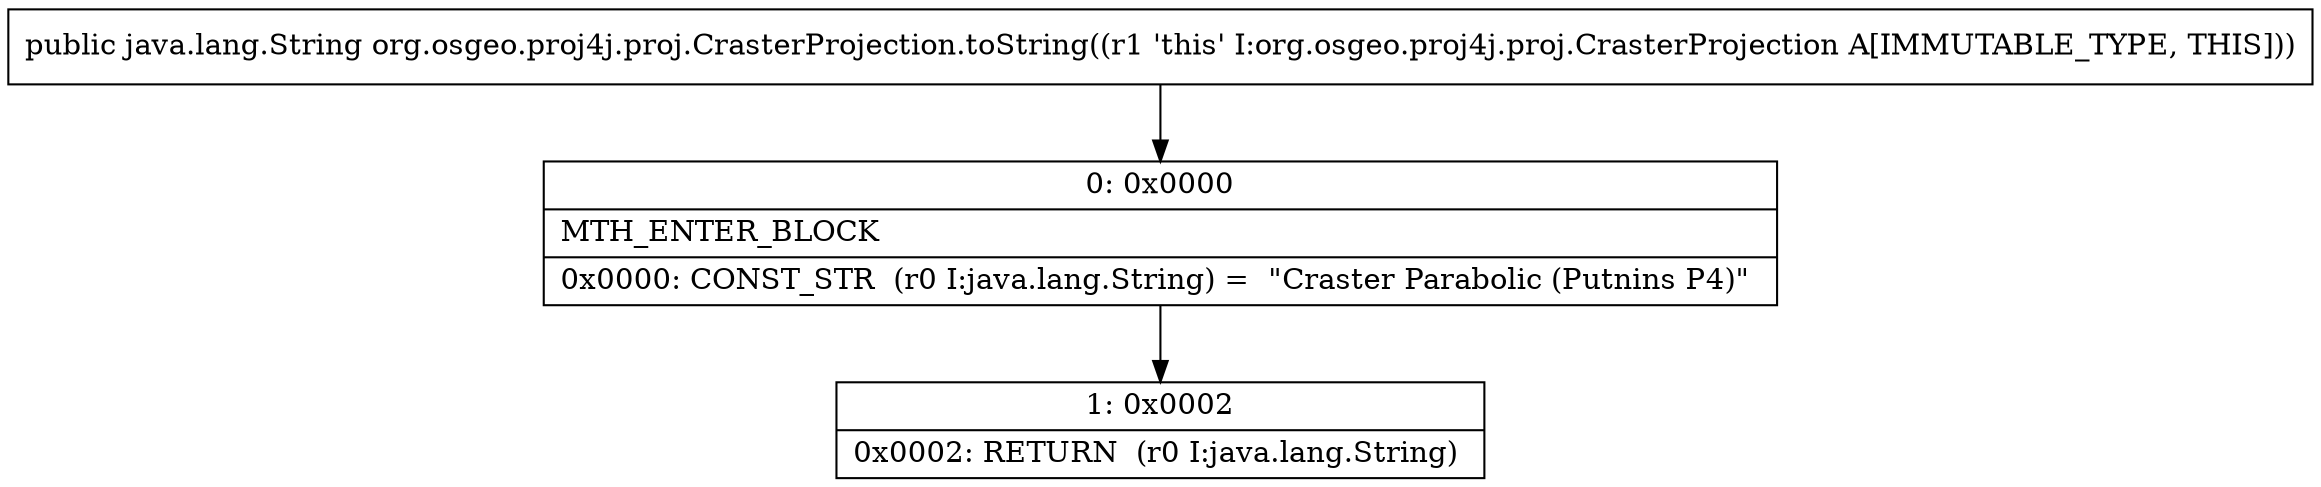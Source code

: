 digraph "CFG fororg.osgeo.proj4j.proj.CrasterProjection.toString()Ljava\/lang\/String;" {
Node_0 [shape=record,label="{0\:\ 0x0000|MTH_ENTER_BLOCK\l|0x0000: CONST_STR  (r0 I:java.lang.String) =  \"Craster Parabolic (Putnins P4)\" \l}"];
Node_1 [shape=record,label="{1\:\ 0x0002|0x0002: RETURN  (r0 I:java.lang.String) \l}"];
MethodNode[shape=record,label="{public java.lang.String org.osgeo.proj4j.proj.CrasterProjection.toString((r1 'this' I:org.osgeo.proj4j.proj.CrasterProjection A[IMMUTABLE_TYPE, THIS])) }"];
MethodNode -> Node_0;
Node_0 -> Node_1;
}

